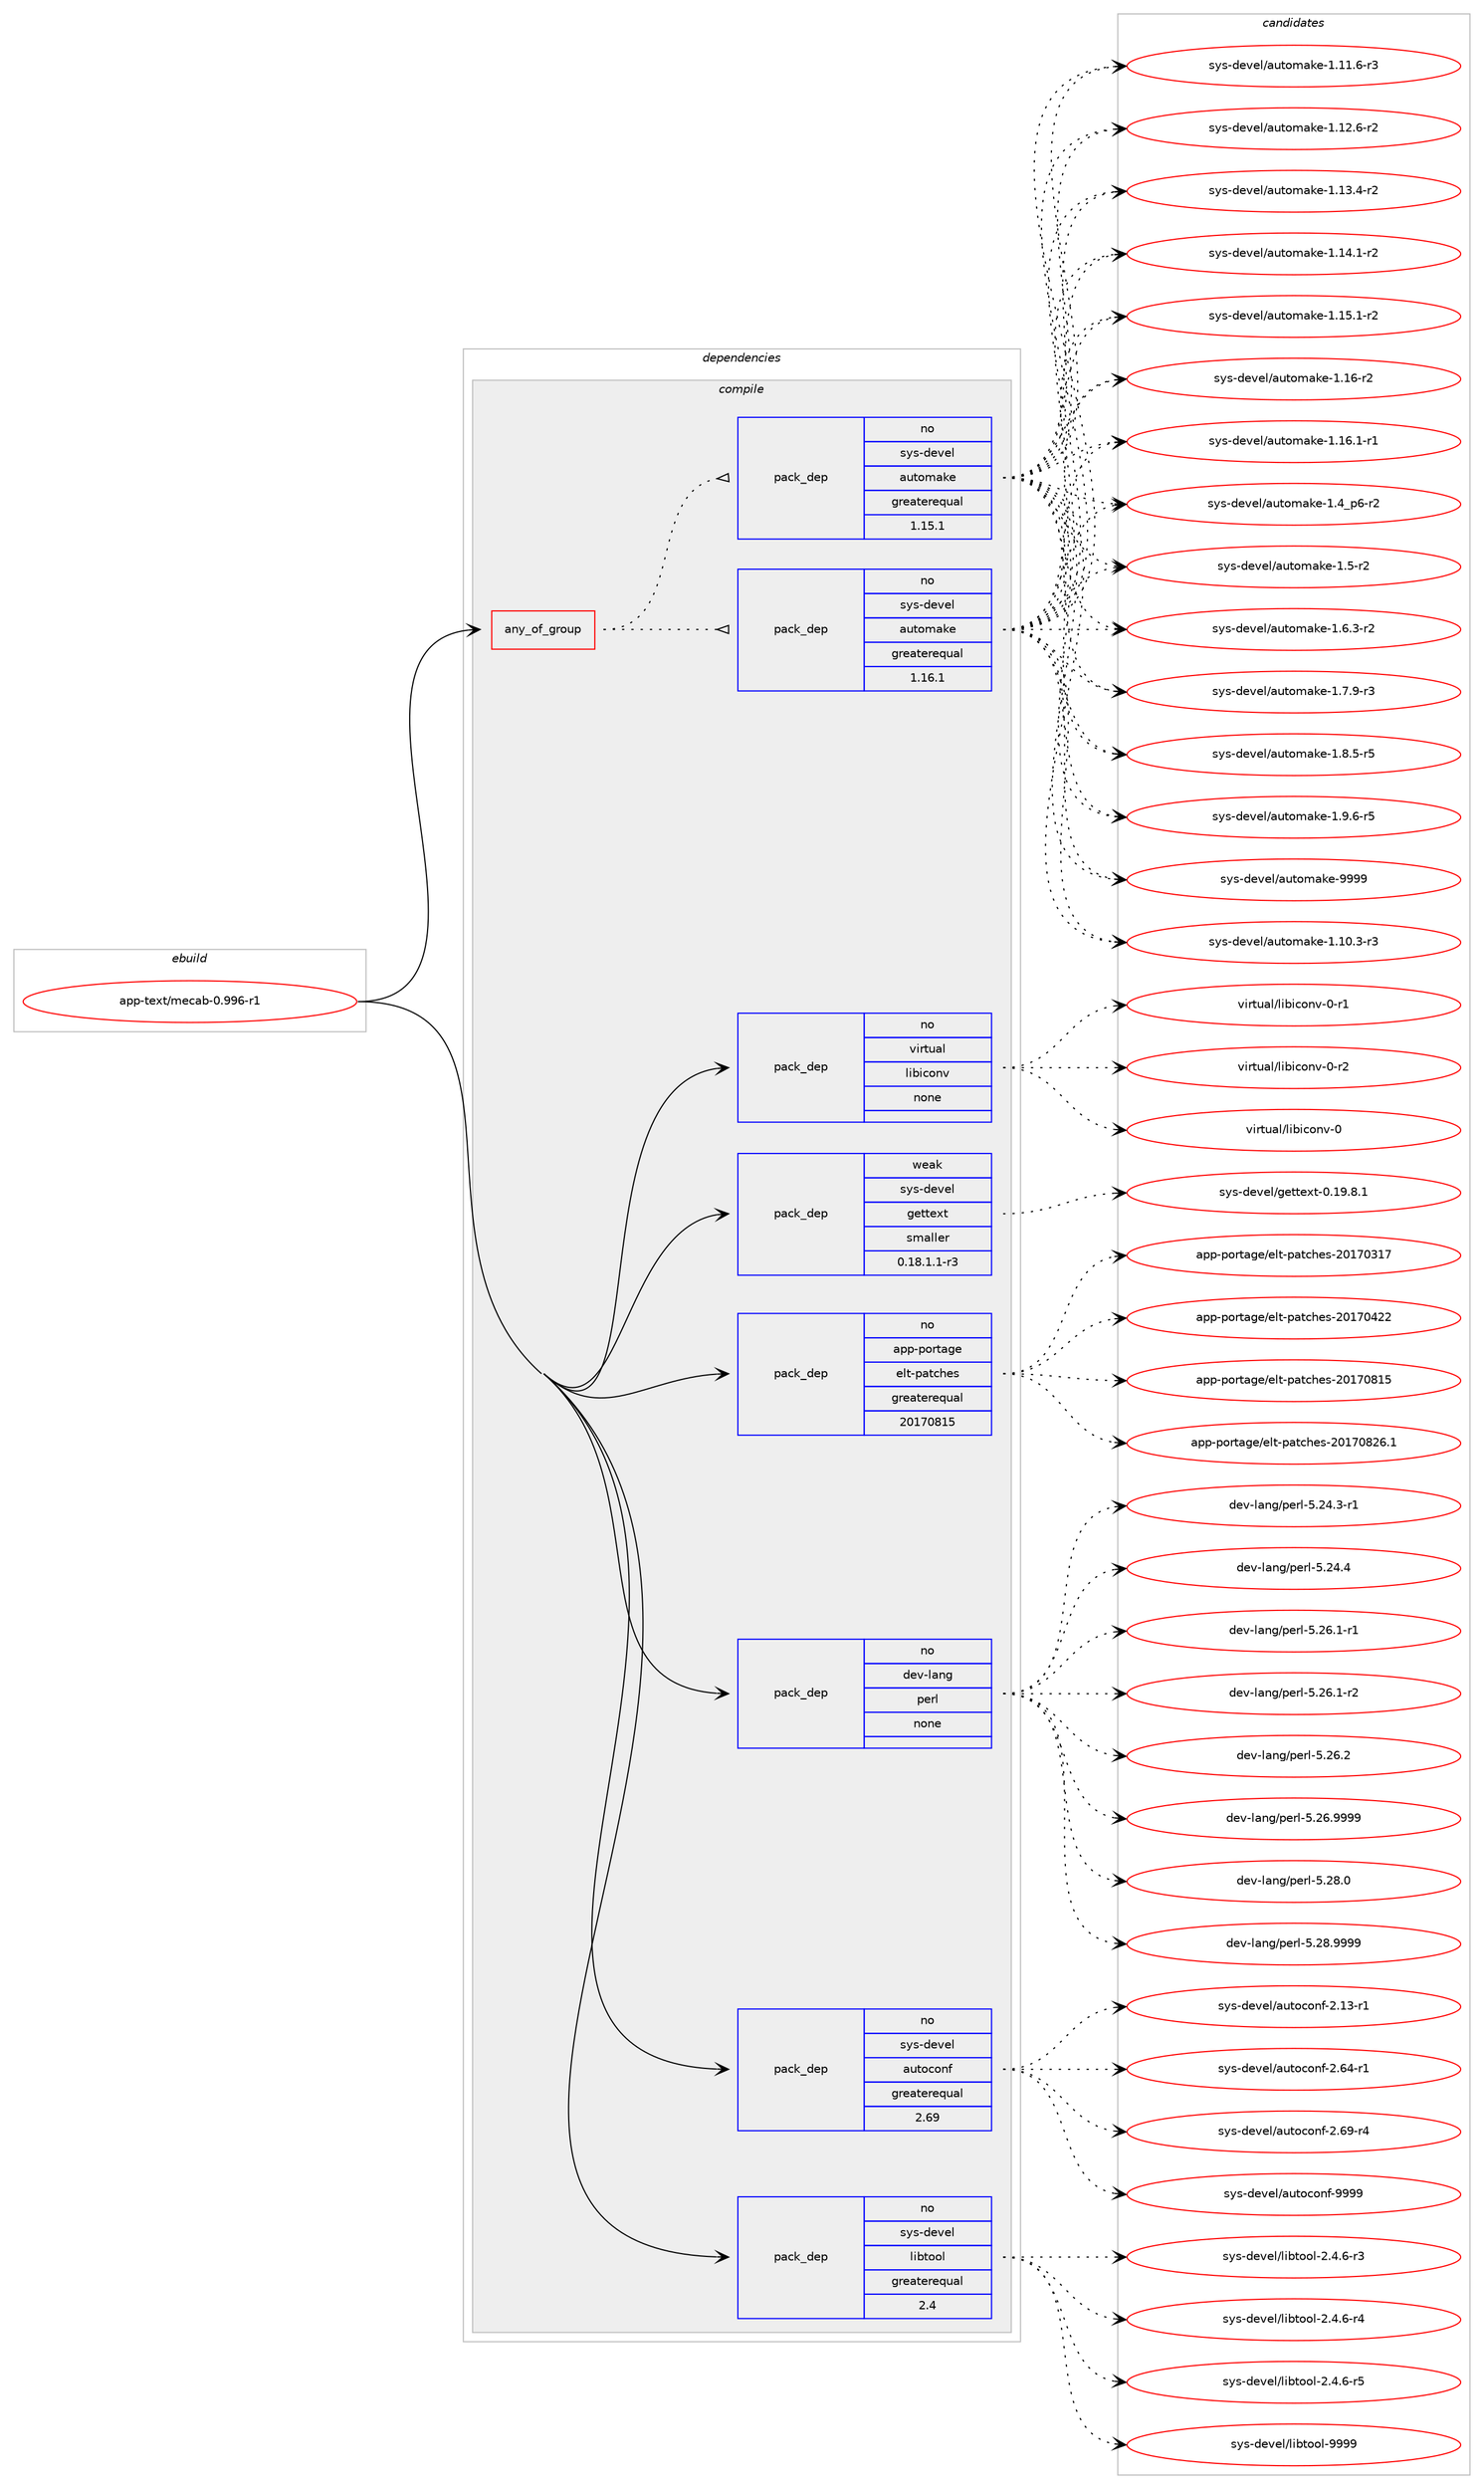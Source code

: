 digraph prolog {

# *************
# Graph options
# *************

newrank=true;
concentrate=true;
compound=true;
graph [rankdir=LR,fontname=Helvetica,fontsize=10,ranksep=1.5];#, ranksep=2.5, nodesep=0.2];
edge  [arrowhead=vee];
node  [fontname=Helvetica,fontsize=10];

# **********
# The ebuild
# **********

subgraph cluster_leftcol {
color=gray;
rank=same;
label=<<i>ebuild</i>>;
id [label="app-text/mecab-0.996-r1", color=red, width=4, href="../app-text/mecab-0.996-r1.svg"];
}

# ****************
# The dependencies
# ****************

subgraph cluster_midcol {
color=gray;
label=<<i>dependencies</i>>;
subgraph cluster_compile {
fillcolor="#eeeeee";
style=filled;
label=<<i>compile</i>>;
subgraph any19967 {
dependency1310328 [label=<<TABLE BORDER="0" CELLBORDER="1" CELLSPACING="0" CELLPADDING="4"><TR><TD CELLPADDING="10">any_of_group</TD></TR></TABLE>>, shape=none, color=red];subgraph pack934095 {
dependency1310329 [label=<<TABLE BORDER="0" CELLBORDER="1" CELLSPACING="0" CELLPADDING="4" WIDTH="220"><TR><TD ROWSPAN="6" CELLPADDING="30">pack_dep</TD></TR><TR><TD WIDTH="110">no</TD></TR><TR><TD>sys-devel</TD></TR><TR><TD>automake</TD></TR><TR><TD>greaterequal</TD></TR><TR><TD>1.16.1</TD></TR></TABLE>>, shape=none, color=blue];
}
dependency1310328:e -> dependency1310329:w [weight=20,style="dotted",arrowhead="oinv"];
subgraph pack934096 {
dependency1310330 [label=<<TABLE BORDER="0" CELLBORDER="1" CELLSPACING="0" CELLPADDING="4" WIDTH="220"><TR><TD ROWSPAN="6" CELLPADDING="30">pack_dep</TD></TR><TR><TD WIDTH="110">no</TD></TR><TR><TD>sys-devel</TD></TR><TR><TD>automake</TD></TR><TR><TD>greaterequal</TD></TR><TR><TD>1.15.1</TD></TR></TABLE>>, shape=none, color=blue];
}
dependency1310328:e -> dependency1310330:w [weight=20,style="dotted",arrowhead="oinv"];
}
id:e -> dependency1310328:w [weight=20,style="solid",arrowhead="vee"];
subgraph pack934097 {
dependency1310331 [label=<<TABLE BORDER="0" CELLBORDER="1" CELLSPACING="0" CELLPADDING="4" WIDTH="220"><TR><TD ROWSPAN="6" CELLPADDING="30">pack_dep</TD></TR><TR><TD WIDTH="110">no</TD></TR><TR><TD>app-portage</TD></TR><TR><TD>elt-patches</TD></TR><TR><TD>greaterequal</TD></TR><TR><TD>20170815</TD></TR></TABLE>>, shape=none, color=blue];
}
id:e -> dependency1310331:w [weight=20,style="solid",arrowhead="vee"];
subgraph pack934098 {
dependency1310332 [label=<<TABLE BORDER="0" CELLBORDER="1" CELLSPACING="0" CELLPADDING="4" WIDTH="220"><TR><TD ROWSPAN="6" CELLPADDING="30">pack_dep</TD></TR><TR><TD WIDTH="110">no</TD></TR><TR><TD>dev-lang</TD></TR><TR><TD>perl</TD></TR><TR><TD>none</TD></TR><TR><TD></TD></TR></TABLE>>, shape=none, color=blue];
}
id:e -> dependency1310332:w [weight=20,style="solid",arrowhead="vee"];
subgraph pack934099 {
dependency1310333 [label=<<TABLE BORDER="0" CELLBORDER="1" CELLSPACING="0" CELLPADDING="4" WIDTH="220"><TR><TD ROWSPAN="6" CELLPADDING="30">pack_dep</TD></TR><TR><TD WIDTH="110">no</TD></TR><TR><TD>sys-devel</TD></TR><TR><TD>autoconf</TD></TR><TR><TD>greaterequal</TD></TR><TR><TD>2.69</TD></TR></TABLE>>, shape=none, color=blue];
}
id:e -> dependency1310333:w [weight=20,style="solid",arrowhead="vee"];
subgraph pack934100 {
dependency1310334 [label=<<TABLE BORDER="0" CELLBORDER="1" CELLSPACING="0" CELLPADDING="4" WIDTH="220"><TR><TD ROWSPAN="6" CELLPADDING="30">pack_dep</TD></TR><TR><TD WIDTH="110">no</TD></TR><TR><TD>sys-devel</TD></TR><TR><TD>libtool</TD></TR><TR><TD>greaterequal</TD></TR><TR><TD>2.4</TD></TR></TABLE>>, shape=none, color=blue];
}
id:e -> dependency1310334:w [weight=20,style="solid",arrowhead="vee"];
subgraph pack934101 {
dependency1310335 [label=<<TABLE BORDER="0" CELLBORDER="1" CELLSPACING="0" CELLPADDING="4" WIDTH="220"><TR><TD ROWSPAN="6" CELLPADDING="30">pack_dep</TD></TR><TR><TD WIDTH="110">no</TD></TR><TR><TD>virtual</TD></TR><TR><TD>libiconv</TD></TR><TR><TD>none</TD></TR><TR><TD></TD></TR></TABLE>>, shape=none, color=blue];
}
id:e -> dependency1310335:w [weight=20,style="solid",arrowhead="vee"];
subgraph pack934102 {
dependency1310336 [label=<<TABLE BORDER="0" CELLBORDER="1" CELLSPACING="0" CELLPADDING="4" WIDTH="220"><TR><TD ROWSPAN="6" CELLPADDING="30">pack_dep</TD></TR><TR><TD WIDTH="110">weak</TD></TR><TR><TD>sys-devel</TD></TR><TR><TD>gettext</TD></TR><TR><TD>smaller</TD></TR><TR><TD>0.18.1.1-r3</TD></TR></TABLE>>, shape=none, color=blue];
}
id:e -> dependency1310336:w [weight=20,style="solid",arrowhead="vee"];
}
subgraph cluster_compileandrun {
fillcolor="#eeeeee";
style=filled;
label=<<i>compile and run</i>>;
}
subgraph cluster_run {
fillcolor="#eeeeee";
style=filled;
label=<<i>run</i>>;
}
}

# **************
# The candidates
# **************

subgraph cluster_choices {
rank=same;
color=gray;
label=<<i>candidates</i>>;

subgraph choice934095 {
color=black;
nodesep=1;
choice11512111545100101118101108479711711611110997107101454946494846514511451 [label="sys-devel/automake-1.10.3-r3", color=red, width=4,href="../sys-devel/automake-1.10.3-r3.svg"];
choice11512111545100101118101108479711711611110997107101454946494946544511451 [label="sys-devel/automake-1.11.6-r3", color=red, width=4,href="../sys-devel/automake-1.11.6-r3.svg"];
choice11512111545100101118101108479711711611110997107101454946495046544511450 [label="sys-devel/automake-1.12.6-r2", color=red, width=4,href="../sys-devel/automake-1.12.6-r2.svg"];
choice11512111545100101118101108479711711611110997107101454946495146524511450 [label="sys-devel/automake-1.13.4-r2", color=red, width=4,href="../sys-devel/automake-1.13.4-r2.svg"];
choice11512111545100101118101108479711711611110997107101454946495246494511450 [label="sys-devel/automake-1.14.1-r2", color=red, width=4,href="../sys-devel/automake-1.14.1-r2.svg"];
choice11512111545100101118101108479711711611110997107101454946495346494511450 [label="sys-devel/automake-1.15.1-r2", color=red, width=4,href="../sys-devel/automake-1.15.1-r2.svg"];
choice1151211154510010111810110847971171161111099710710145494649544511450 [label="sys-devel/automake-1.16-r2", color=red, width=4,href="../sys-devel/automake-1.16-r2.svg"];
choice11512111545100101118101108479711711611110997107101454946495446494511449 [label="sys-devel/automake-1.16.1-r1", color=red, width=4,href="../sys-devel/automake-1.16.1-r1.svg"];
choice115121115451001011181011084797117116111109971071014549465295112544511450 [label="sys-devel/automake-1.4_p6-r2", color=red, width=4,href="../sys-devel/automake-1.4_p6-r2.svg"];
choice11512111545100101118101108479711711611110997107101454946534511450 [label="sys-devel/automake-1.5-r2", color=red, width=4,href="../sys-devel/automake-1.5-r2.svg"];
choice115121115451001011181011084797117116111109971071014549465446514511450 [label="sys-devel/automake-1.6.3-r2", color=red, width=4,href="../sys-devel/automake-1.6.3-r2.svg"];
choice115121115451001011181011084797117116111109971071014549465546574511451 [label="sys-devel/automake-1.7.9-r3", color=red, width=4,href="../sys-devel/automake-1.7.9-r3.svg"];
choice115121115451001011181011084797117116111109971071014549465646534511453 [label="sys-devel/automake-1.8.5-r5", color=red, width=4,href="../sys-devel/automake-1.8.5-r5.svg"];
choice115121115451001011181011084797117116111109971071014549465746544511453 [label="sys-devel/automake-1.9.6-r5", color=red, width=4,href="../sys-devel/automake-1.9.6-r5.svg"];
choice115121115451001011181011084797117116111109971071014557575757 [label="sys-devel/automake-9999", color=red, width=4,href="../sys-devel/automake-9999.svg"];
dependency1310329:e -> choice11512111545100101118101108479711711611110997107101454946494846514511451:w [style=dotted,weight="100"];
dependency1310329:e -> choice11512111545100101118101108479711711611110997107101454946494946544511451:w [style=dotted,weight="100"];
dependency1310329:e -> choice11512111545100101118101108479711711611110997107101454946495046544511450:w [style=dotted,weight="100"];
dependency1310329:e -> choice11512111545100101118101108479711711611110997107101454946495146524511450:w [style=dotted,weight="100"];
dependency1310329:e -> choice11512111545100101118101108479711711611110997107101454946495246494511450:w [style=dotted,weight="100"];
dependency1310329:e -> choice11512111545100101118101108479711711611110997107101454946495346494511450:w [style=dotted,weight="100"];
dependency1310329:e -> choice1151211154510010111810110847971171161111099710710145494649544511450:w [style=dotted,weight="100"];
dependency1310329:e -> choice11512111545100101118101108479711711611110997107101454946495446494511449:w [style=dotted,weight="100"];
dependency1310329:e -> choice115121115451001011181011084797117116111109971071014549465295112544511450:w [style=dotted,weight="100"];
dependency1310329:e -> choice11512111545100101118101108479711711611110997107101454946534511450:w [style=dotted,weight="100"];
dependency1310329:e -> choice115121115451001011181011084797117116111109971071014549465446514511450:w [style=dotted,weight="100"];
dependency1310329:e -> choice115121115451001011181011084797117116111109971071014549465546574511451:w [style=dotted,weight="100"];
dependency1310329:e -> choice115121115451001011181011084797117116111109971071014549465646534511453:w [style=dotted,weight="100"];
dependency1310329:e -> choice115121115451001011181011084797117116111109971071014549465746544511453:w [style=dotted,weight="100"];
dependency1310329:e -> choice115121115451001011181011084797117116111109971071014557575757:w [style=dotted,weight="100"];
}
subgraph choice934096 {
color=black;
nodesep=1;
choice11512111545100101118101108479711711611110997107101454946494846514511451 [label="sys-devel/automake-1.10.3-r3", color=red, width=4,href="../sys-devel/automake-1.10.3-r3.svg"];
choice11512111545100101118101108479711711611110997107101454946494946544511451 [label="sys-devel/automake-1.11.6-r3", color=red, width=4,href="../sys-devel/automake-1.11.6-r3.svg"];
choice11512111545100101118101108479711711611110997107101454946495046544511450 [label="sys-devel/automake-1.12.6-r2", color=red, width=4,href="../sys-devel/automake-1.12.6-r2.svg"];
choice11512111545100101118101108479711711611110997107101454946495146524511450 [label="sys-devel/automake-1.13.4-r2", color=red, width=4,href="../sys-devel/automake-1.13.4-r2.svg"];
choice11512111545100101118101108479711711611110997107101454946495246494511450 [label="sys-devel/automake-1.14.1-r2", color=red, width=4,href="../sys-devel/automake-1.14.1-r2.svg"];
choice11512111545100101118101108479711711611110997107101454946495346494511450 [label="sys-devel/automake-1.15.1-r2", color=red, width=4,href="../sys-devel/automake-1.15.1-r2.svg"];
choice1151211154510010111810110847971171161111099710710145494649544511450 [label="sys-devel/automake-1.16-r2", color=red, width=4,href="../sys-devel/automake-1.16-r2.svg"];
choice11512111545100101118101108479711711611110997107101454946495446494511449 [label="sys-devel/automake-1.16.1-r1", color=red, width=4,href="../sys-devel/automake-1.16.1-r1.svg"];
choice115121115451001011181011084797117116111109971071014549465295112544511450 [label="sys-devel/automake-1.4_p6-r2", color=red, width=4,href="../sys-devel/automake-1.4_p6-r2.svg"];
choice11512111545100101118101108479711711611110997107101454946534511450 [label="sys-devel/automake-1.5-r2", color=red, width=4,href="../sys-devel/automake-1.5-r2.svg"];
choice115121115451001011181011084797117116111109971071014549465446514511450 [label="sys-devel/automake-1.6.3-r2", color=red, width=4,href="../sys-devel/automake-1.6.3-r2.svg"];
choice115121115451001011181011084797117116111109971071014549465546574511451 [label="sys-devel/automake-1.7.9-r3", color=red, width=4,href="../sys-devel/automake-1.7.9-r3.svg"];
choice115121115451001011181011084797117116111109971071014549465646534511453 [label="sys-devel/automake-1.8.5-r5", color=red, width=4,href="../sys-devel/automake-1.8.5-r5.svg"];
choice115121115451001011181011084797117116111109971071014549465746544511453 [label="sys-devel/automake-1.9.6-r5", color=red, width=4,href="../sys-devel/automake-1.9.6-r5.svg"];
choice115121115451001011181011084797117116111109971071014557575757 [label="sys-devel/automake-9999", color=red, width=4,href="../sys-devel/automake-9999.svg"];
dependency1310330:e -> choice11512111545100101118101108479711711611110997107101454946494846514511451:w [style=dotted,weight="100"];
dependency1310330:e -> choice11512111545100101118101108479711711611110997107101454946494946544511451:w [style=dotted,weight="100"];
dependency1310330:e -> choice11512111545100101118101108479711711611110997107101454946495046544511450:w [style=dotted,weight="100"];
dependency1310330:e -> choice11512111545100101118101108479711711611110997107101454946495146524511450:w [style=dotted,weight="100"];
dependency1310330:e -> choice11512111545100101118101108479711711611110997107101454946495246494511450:w [style=dotted,weight="100"];
dependency1310330:e -> choice11512111545100101118101108479711711611110997107101454946495346494511450:w [style=dotted,weight="100"];
dependency1310330:e -> choice1151211154510010111810110847971171161111099710710145494649544511450:w [style=dotted,weight="100"];
dependency1310330:e -> choice11512111545100101118101108479711711611110997107101454946495446494511449:w [style=dotted,weight="100"];
dependency1310330:e -> choice115121115451001011181011084797117116111109971071014549465295112544511450:w [style=dotted,weight="100"];
dependency1310330:e -> choice11512111545100101118101108479711711611110997107101454946534511450:w [style=dotted,weight="100"];
dependency1310330:e -> choice115121115451001011181011084797117116111109971071014549465446514511450:w [style=dotted,weight="100"];
dependency1310330:e -> choice115121115451001011181011084797117116111109971071014549465546574511451:w [style=dotted,weight="100"];
dependency1310330:e -> choice115121115451001011181011084797117116111109971071014549465646534511453:w [style=dotted,weight="100"];
dependency1310330:e -> choice115121115451001011181011084797117116111109971071014549465746544511453:w [style=dotted,weight="100"];
dependency1310330:e -> choice115121115451001011181011084797117116111109971071014557575757:w [style=dotted,weight="100"];
}
subgraph choice934097 {
color=black;
nodesep=1;
choice97112112451121111141169710310147101108116451129711699104101115455048495548514955 [label="app-portage/elt-patches-20170317", color=red, width=4,href="../app-portage/elt-patches-20170317.svg"];
choice97112112451121111141169710310147101108116451129711699104101115455048495548525050 [label="app-portage/elt-patches-20170422", color=red, width=4,href="../app-portage/elt-patches-20170422.svg"];
choice97112112451121111141169710310147101108116451129711699104101115455048495548564953 [label="app-portage/elt-patches-20170815", color=red, width=4,href="../app-portage/elt-patches-20170815.svg"];
choice971121124511211111411697103101471011081164511297116991041011154550484955485650544649 [label="app-portage/elt-patches-20170826.1", color=red, width=4,href="../app-portage/elt-patches-20170826.1.svg"];
dependency1310331:e -> choice97112112451121111141169710310147101108116451129711699104101115455048495548514955:w [style=dotted,weight="100"];
dependency1310331:e -> choice97112112451121111141169710310147101108116451129711699104101115455048495548525050:w [style=dotted,weight="100"];
dependency1310331:e -> choice97112112451121111141169710310147101108116451129711699104101115455048495548564953:w [style=dotted,weight="100"];
dependency1310331:e -> choice971121124511211111411697103101471011081164511297116991041011154550484955485650544649:w [style=dotted,weight="100"];
}
subgraph choice934098 {
color=black;
nodesep=1;
choice100101118451089711010347112101114108455346505246514511449 [label="dev-lang/perl-5.24.3-r1", color=red, width=4,href="../dev-lang/perl-5.24.3-r1.svg"];
choice10010111845108971101034711210111410845534650524652 [label="dev-lang/perl-5.24.4", color=red, width=4,href="../dev-lang/perl-5.24.4.svg"];
choice100101118451089711010347112101114108455346505446494511449 [label="dev-lang/perl-5.26.1-r1", color=red, width=4,href="../dev-lang/perl-5.26.1-r1.svg"];
choice100101118451089711010347112101114108455346505446494511450 [label="dev-lang/perl-5.26.1-r2", color=red, width=4,href="../dev-lang/perl-5.26.1-r2.svg"];
choice10010111845108971101034711210111410845534650544650 [label="dev-lang/perl-5.26.2", color=red, width=4,href="../dev-lang/perl-5.26.2.svg"];
choice10010111845108971101034711210111410845534650544657575757 [label="dev-lang/perl-5.26.9999", color=red, width=4,href="../dev-lang/perl-5.26.9999.svg"];
choice10010111845108971101034711210111410845534650564648 [label="dev-lang/perl-5.28.0", color=red, width=4,href="../dev-lang/perl-5.28.0.svg"];
choice10010111845108971101034711210111410845534650564657575757 [label="dev-lang/perl-5.28.9999", color=red, width=4,href="../dev-lang/perl-5.28.9999.svg"];
dependency1310332:e -> choice100101118451089711010347112101114108455346505246514511449:w [style=dotted,weight="100"];
dependency1310332:e -> choice10010111845108971101034711210111410845534650524652:w [style=dotted,weight="100"];
dependency1310332:e -> choice100101118451089711010347112101114108455346505446494511449:w [style=dotted,weight="100"];
dependency1310332:e -> choice100101118451089711010347112101114108455346505446494511450:w [style=dotted,weight="100"];
dependency1310332:e -> choice10010111845108971101034711210111410845534650544650:w [style=dotted,weight="100"];
dependency1310332:e -> choice10010111845108971101034711210111410845534650544657575757:w [style=dotted,weight="100"];
dependency1310332:e -> choice10010111845108971101034711210111410845534650564648:w [style=dotted,weight="100"];
dependency1310332:e -> choice10010111845108971101034711210111410845534650564657575757:w [style=dotted,weight="100"];
}
subgraph choice934099 {
color=black;
nodesep=1;
choice1151211154510010111810110847971171161119911111010245504649514511449 [label="sys-devel/autoconf-2.13-r1", color=red, width=4,href="../sys-devel/autoconf-2.13-r1.svg"];
choice1151211154510010111810110847971171161119911111010245504654524511449 [label="sys-devel/autoconf-2.64-r1", color=red, width=4,href="../sys-devel/autoconf-2.64-r1.svg"];
choice1151211154510010111810110847971171161119911111010245504654574511452 [label="sys-devel/autoconf-2.69-r4", color=red, width=4,href="../sys-devel/autoconf-2.69-r4.svg"];
choice115121115451001011181011084797117116111991111101024557575757 [label="sys-devel/autoconf-9999", color=red, width=4,href="../sys-devel/autoconf-9999.svg"];
dependency1310333:e -> choice1151211154510010111810110847971171161119911111010245504649514511449:w [style=dotted,weight="100"];
dependency1310333:e -> choice1151211154510010111810110847971171161119911111010245504654524511449:w [style=dotted,weight="100"];
dependency1310333:e -> choice1151211154510010111810110847971171161119911111010245504654574511452:w [style=dotted,weight="100"];
dependency1310333:e -> choice115121115451001011181011084797117116111991111101024557575757:w [style=dotted,weight="100"];
}
subgraph choice934100 {
color=black;
nodesep=1;
choice1151211154510010111810110847108105981161111111084550465246544511451 [label="sys-devel/libtool-2.4.6-r3", color=red, width=4,href="../sys-devel/libtool-2.4.6-r3.svg"];
choice1151211154510010111810110847108105981161111111084550465246544511452 [label="sys-devel/libtool-2.4.6-r4", color=red, width=4,href="../sys-devel/libtool-2.4.6-r4.svg"];
choice1151211154510010111810110847108105981161111111084550465246544511453 [label="sys-devel/libtool-2.4.6-r5", color=red, width=4,href="../sys-devel/libtool-2.4.6-r5.svg"];
choice1151211154510010111810110847108105981161111111084557575757 [label="sys-devel/libtool-9999", color=red, width=4,href="../sys-devel/libtool-9999.svg"];
dependency1310334:e -> choice1151211154510010111810110847108105981161111111084550465246544511451:w [style=dotted,weight="100"];
dependency1310334:e -> choice1151211154510010111810110847108105981161111111084550465246544511452:w [style=dotted,weight="100"];
dependency1310334:e -> choice1151211154510010111810110847108105981161111111084550465246544511453:w [style=dotted,weight="100"];
dependency1310334:e -> choice1151211154510010111810110847108105981161111111084557575757:w [style=dotted,weight="100"];
}
subgraph choice934101 {
color=black;
nodesep=1;
choice118105114116117971084710810598105991111101184548 [label="virtual/libiconv-0", color=red, width=4,href="../virtual/libiconv-0.svg"];
choice1181051141161179710847108105981059911111011845484511449 [label="virtual/libiconv-0-r1", color=red, width=4,href="../virtual/libiconv-0-r1.svg"];
choice1181051141161179710847108105981059911111011845484511450 [label="virtual/libiconv-0-r2", color=red, width=4,href="../virtual/libiconv-0-r2.svg"];
dependency1310335:e -> choice118105114116117971084710810598105991111101184548:w [style=dotted,weight="100"];
dependency1310335:e -> choice1181051141161179710847108105981059911111011845484511449:w [style=dotted,weight="100"];
dependency1310335:e -> choice1181051141161179710847108105981059911111011845484511450:w [style=dotted,weight="100"];
}
subgraph choice934102 {
color=black;
nodesep=1;
choice1151211154510010111810110847103101116116101120116454846495746564649 [label="sys-devel/gettext-0.19.8.1", color=red, width=4,href="../sys-devel/gettext-0.19.8.1.svg"];
dependency1310336:e -> choice1151211154510010111810110847103101116116101120116454846495746564649:w [style=dotted,weight="100"];
}
}

}
